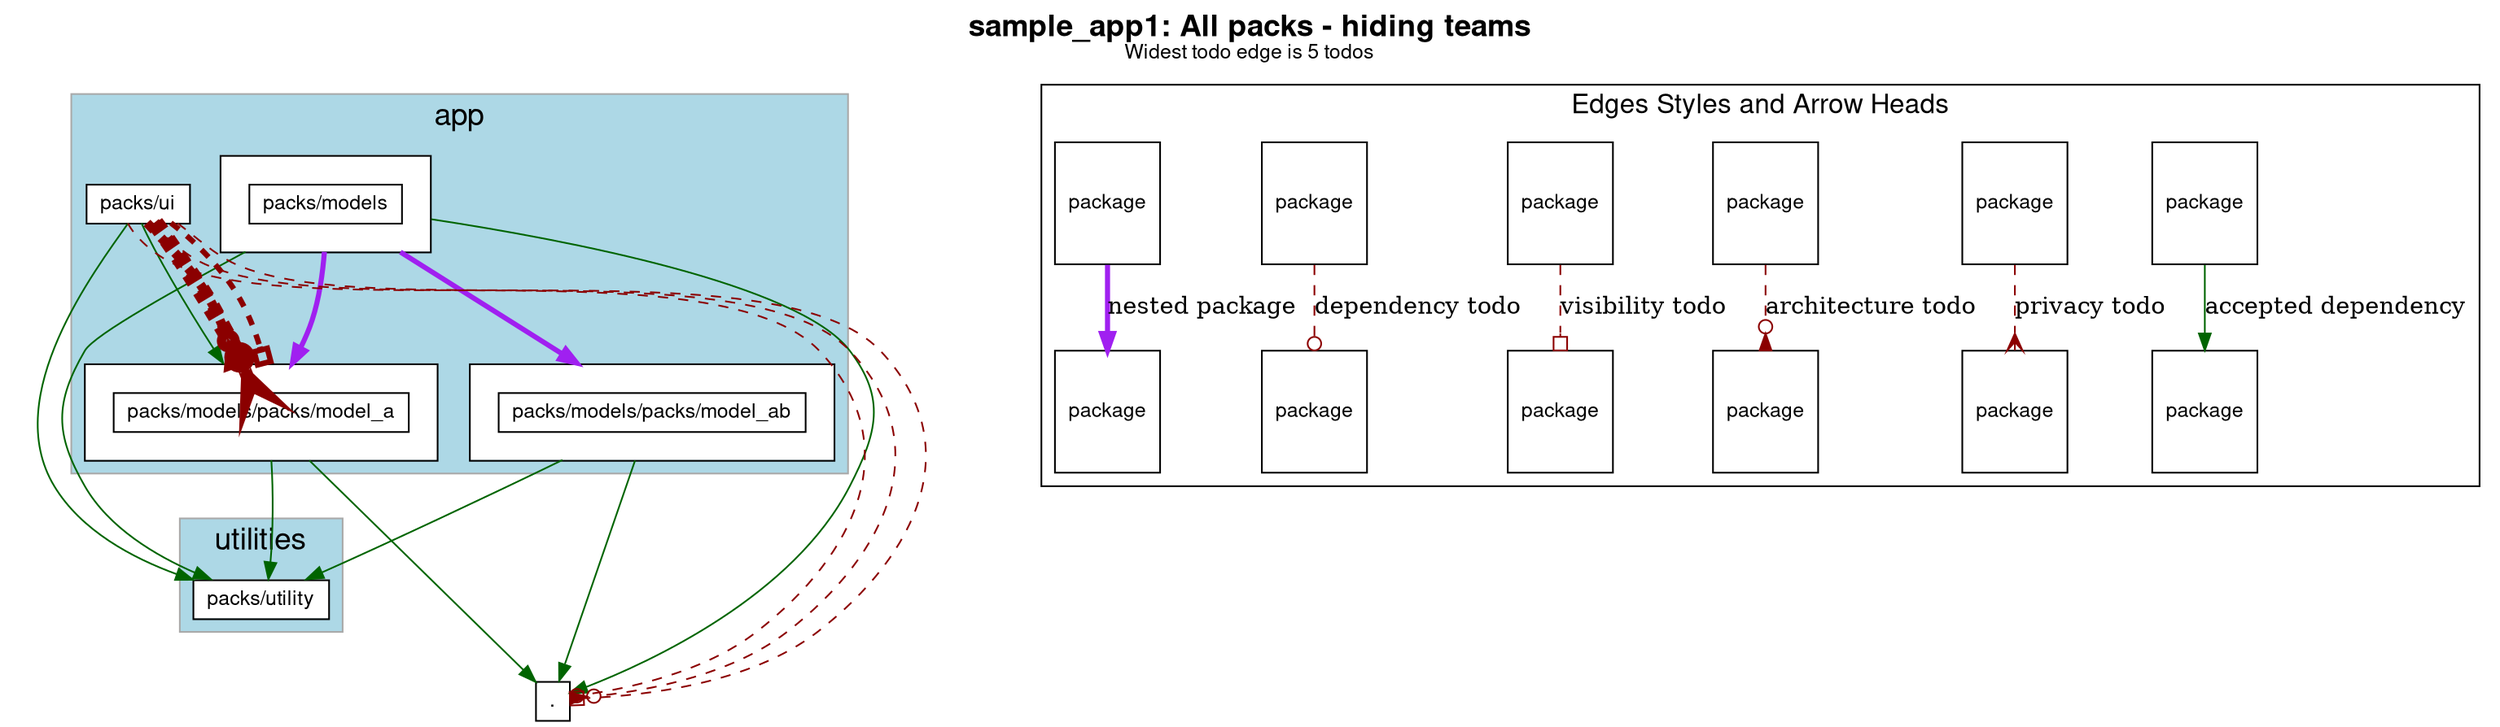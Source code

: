 digraph package_diagram {
  rankdir=TD
  graph [
    labelloc="t"
    fontname="Helvetica,Arial,sans-serif"
    dpi=100
    layout=dot
    label=<<b>sample_app1: All packs - hiding teams</b><br/><font point-size='12'>Widest todo edge is 5 todos</font>>
    fontsize=18
  ]
  node [
    fontname="Helvetica,Arial,sans-serif"
    fontsize=26.0
    fontcolor=black
    fillcolor=white
    color=black
    height=1.0
    style=filled
    shape=plain
  ]
    subgraph app {
      shape=box
      color=darkgrey
      fillcolor=lightblue
      style=filled
        label="app"
        cluster=true
        rank = 0        "packs/models" [
            fontsize=12.0
              URL="https://github.com/rubyatscale/visualize_packwerk/tree/main/spec/sample_app/packs/models"

            label= <
                <table border='0' cellborder='1' cellspacing='0' cellpadding='16'><tr><td>
                  <table border='0' cellborder='1' cellspacing='0' cellpadding='4'>
                    <tr> <td port='private'> packs/models </td> </tr>
                  </table>
                </td></tr></table>
              >
          ]
        
        "packs/models/packs/model_a" [
            fontsize=12.0
              URL="https://github.com/rubyatscale/visualize_packwerk/tree/main/spec/sample_app/packs/models/packs/model_a"

            label= <
                <table border='0' cellborder='1' cellspacing='0' cellpadding='16'><tr><td>
                  <table border='0' cellborder='1' cellspacing='0' cellpadding='4'>
                    <tr> <td port='private'> packs/models/packs/model_a </td> </tr>
                  </table>
                </td></tr></table>
              >
          ]
        
        "packs/models/packs/model_ab" [
            fontsize=12.0
              URL="https://github.com/rubyatscale/visualize_packwerk/tree/main/spec/sample_app/packs/models/packs/model_ab"

            label= <
                <table border='0' cellborder='1' cellspacing='0' cellpadding='16'><tr><td>
                  <table border='0' cellborder='1' cellspacing='0' cellpadding='4'>
                    <tr> <td port='private'> packs/models/packs/model_ab </td> </tr>
                  </table>
                </td></tr></table>
              >
          ]
        
        "packs/ui" [
            fontsize=12.0
              URL="https://github.com/rubyatscale/visualize_packwerk/tree/main/spec/sample_app/packs/ui"

            label= <
                <table border='0' cellborder='1' cellspacing='0' cellpadding='4'>
                  <tr> <td align='left'> packs/ui </td> </tr>
                </table>
              >
          ]
        
    }
    subgraph utilities {
      shape=box
      color=darkgrey
      fillcolor=lightblue
      style=filled
        label="utilities"
        cluster=true
        rank = 1        "packs/utility" [
            fontsize=12.0
              URL="https://github.com/rubyatscale/visualize_packwerk/tree/main/spec/sample_app/packs/utility"

            label= <
                <table border='0' cellborder='1' cellspacing='0' cellpadding='4'>
                  <tr> <td align='left'> packs/utility </td> </tr>
                </table>
              >
          ]
        
    }
              "packs/models" -> "packs/utility" [ style=invis ]
              "packs/models/packs/model_a" -> "packs/utility" [ style=invis ]
              "packs/models/packs/model_ab" -> "packs/utility" [ style=invis ]
              "packs/ui" -> "packs/utility" [ style=invis ]
    subgraph NotInLayer {
      shape=box
      color=darkgrey
      fillcolor=lightblue
      style=filled
        cluster=false
        "." [
            fontsize=12.0
              URL="https://github.com/rubyatscale/visualize_packwerk/tree/main/spec/sample_app/"

            label= <
                <table border='0' cellborder='1' cellspacing='0' cellpadding='4'>
                  <tr> <td align='left'> . </td> </tr>
                </table>
              >
          ]
        
    }
              "packs/utility" -> "." [ style=invis ]
          "packs/models" -> "packs/utility" [ color=darkgreen ]
          "packs/models" -> "." [ color=darkgreen ]
          "packs/models/packs/model_a" -> "packs/utility" [ color=darkgreen ]
          "packs/models/packs/model_a" -> "." [ color=darkgreen ]
          "packs/models/packs/model_ab" -> "packs/utility" [ color=darkgreen ]
          "packs/models/packs/model_ab" -> "." [ color=darkgreen ]
          "packs/ui" -> "packs/models/packs/model_a" [ color=darkgreen ]
          "packs/ui" -> "packs/utility" [ color=darkgreen ]
            "packs/ui" -> "." [ color=darkred style=dashed
              constraint=false
              # headlabel="dependency"
                arrowhead=odot
              penwidth=1.0            ]
            "packs/ui" -> "." [ color=darkred style=dashed
              constraint=false
              # headlabel="architecture"
                arrowhead=invodot
              penwidth=1.0            ]
            "packs/ui" -> "." [ color=darkred style=dashed
              constraint=false
              # headlabel="visibility"
                arrowhead=obox
              penwidth=1.0            ]
            "packs/ui" -> "packs/models/packs/model_a" [ color=darkred style=dashed
              constraint=false
              # headlabel="dependency"
                arrowhead=odot
              penwidth=10.0            ]
            "packs/ui" -> "packs/models/packs/model_a":private [ color=darkred style=dashed
              constraint=false
              # headlabel="privacy"
                arrowhead=crow
              penwidth=7.75            ]
            "packs/ui" -> "packs/models/packs/model_a" [ color=darkred style=dashed
              constraint=false
              # headlabel="architecture"
                arrowhead=invodot
              penwidth=5.5            ]
            "packs/ui" -> "packs/models/packs/model_a" [ color=darkred style=dashed
              constraint=false
              # headlabel="visibility"
                arrowhead=obox
              penwidth=3.25            ]
        "packs/models" -> "packs/models/packs/model_a" [ color=purple penwidth=3 ]
        "packs/models" -> "packs/models/packs/model_ab" [ color=purple penwidth=3 ]
    subgraph cluster_legend {
      fontsize=16
      label="Edges Styles and Arrow Heads"
      A [ fontsize=12 shape=box label="package"]
      B [ fontsize=12 shape=box label="package"]
      C [ fontsize=12 shape=box label="package"]
      D [ fontsize=12 shape=box label="package"]
      E [ fontsize=12 shape=box label="package"]
      F [ fontsize=12 shape=box label="package"]
      G [ fontsize=12 shape=box label="package"]
      H [ fontsize=12 shape=box label="package"]
      I [ fontsize=12 shape=box label="package"]
      J [ fontsize=12 shape=box label="package"]
      K [ fontsize=12 shape=box label="package"]
      L [ fontsize=12 shape=box label="package"]
      A -> B [label="accepted dependency" color=darkgreen]
      C -> D [label="privacy todo" color=darkred style=dashed arrowhead=crow]
      E -> F [label="architecture todo" color=darkred style=dashed arrowhead=invodot]
      G -> H [label="visibility todo" color=darkred style=dashed arrowhead=obox]
      I -> J [label="dependency todo" color=darkred style=dashed arrowhead=odot]
      K -> L [label="nested package" color=purple penwidth=3]
    }
}
